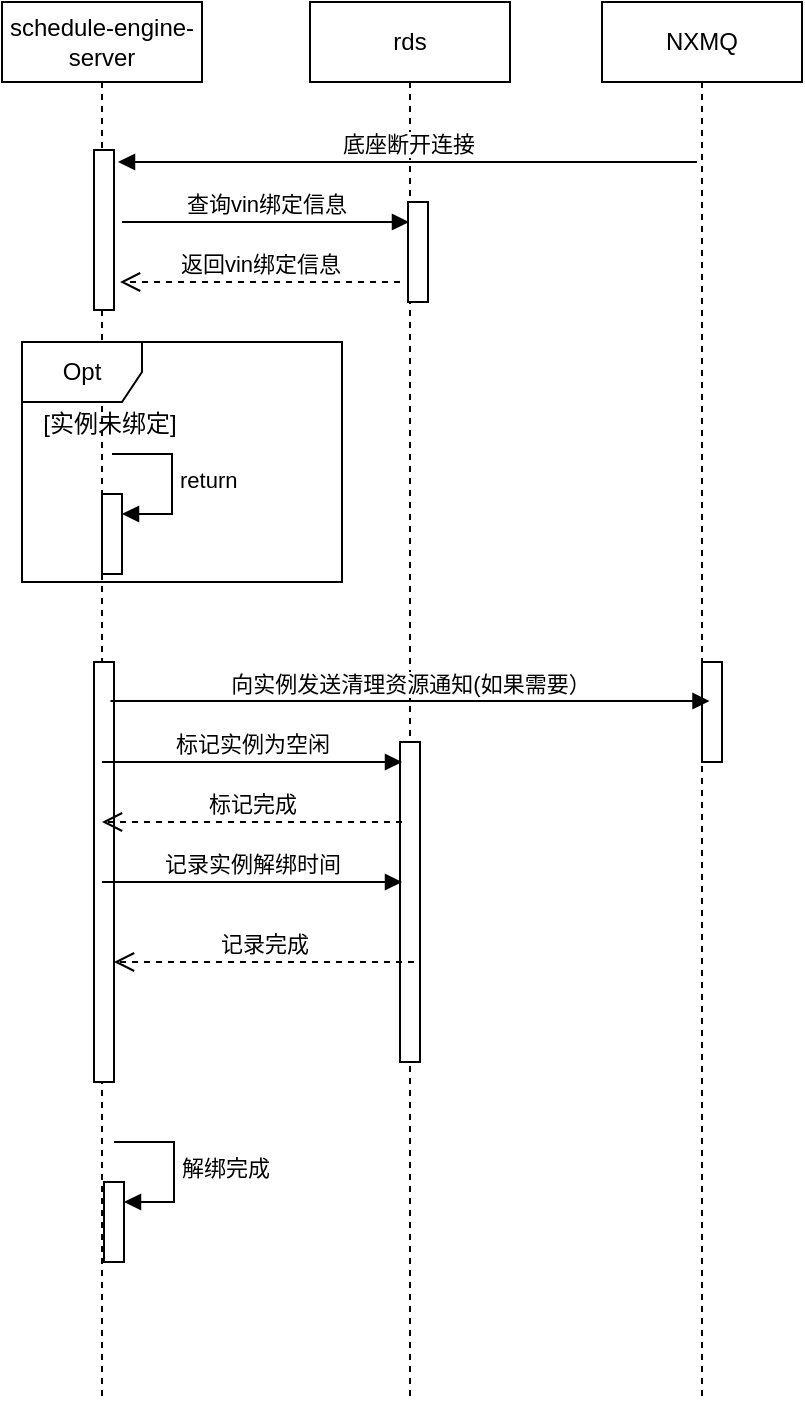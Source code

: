 <mxfile version="22.1.18" type="github">
  <diagram name="第 1 页" id="uwW60R4ZzoaPy8x_xTy0">
    <mxGraphModel dx="1040" dy="709" grid="1" gridSize="10" guides="1" tooltips="1" connect="1" arrows="1" fold="1" page="1" pageScale="1" pageWidth="827" pageHeight="1169" math="0" shadow="0">
      <root>
        <mxCell id="0" />
        <mxCell id="1" parent="0" />
        <mxCell id="IZtUaJsD1v50YrY6wFHG-2" value="schedule-engine-server" style="shape=umlLifeline;perimeter=lifelinePerimeter;whiteSpace=wrap;html=1;container=1;dropTarget=0;collapsible=0;recursiveResize=0;outlineConnect=0;portConstraint=eastwest;newEdgeStyle={&quot;curved&quot;:0,&quot;rounded&quot;:0};" parent="1" vertex="1">
          <mxGeometry x="240" y="80" width="100" height="700" as="geometry" />
        </mxCell>
        <mxCell id="IZtUaJsD1v50YrY6wFHG-24" value="" style="html=1;points=[[0,0,0,0,5],[0,1,0,0,-5],[1,0,0,0,5],[1,1,0,0,-5]];perimeter=orthogonalPerimeter;outlineConnect=0;targetShapes=umlLifeline;portConstraint=eastwest;newEdgeStyle={&quot;curved&quot;:0,&quot;rounded&quot;:0};" parent="IZtUaJsD1v50YrY6wFHG-2" vertex="1">
          <mxGeometry x="46" y="74" width="10" height="80" as="geometry" />
        </mxCell>
        <mxCell id="IZtUaJsD1v50YrY6wFHG-30" value="" style="html=1;points=[[0,0,0,0,5],[0,1,0,0,-5],[1,0,0,0,5],[1,1,0,0,-5]];perimeter=orthogonalPerimeter;outlineConnect=0;targetShapes=umlLifeline;portConstraint=eastwest;newEdgeStyle={&quot;curved&quot;:0,&quot;rounded&quot;:0};" parent="IZtUaJsD1v50YrY6wFHG-2" vertex="1">
          <mxGeometry x="46" y="330" width="10" height="210" as="geometry" />
        </mxCell>
        <mxCell id="VPXCZrhXrklLmBU8iqvO-5" value="" style="html=1;points=[[0,0,0,0,5],[0,1,0,0,-5],[1,0,0,0,5],[1,1,0,0,-5]];perimeter=orthogonalPerimeter;outlineConnect=0;targetShapes=umlLifeline;portConstraint=eastwest;newEdgeStyle={&quot;curved&quot;:0,&quot;rounded&quot;:0};" vertex="1" parent="IZtUaJsD1v50YrY6wFHG-2">
          <mxGeometry x="51" y="590" width="10" height="40" as="geometry" />
        </mxCell>
        <mxCell id="VPXCZrhXrklLmBU8iqvO-6" value="解绑完成" style="html=1;align=left;spacingLeft=2;endArrow=block;rounded=0;edgeStyle=orthogonalEdgeStyle;curved=0;rounded=0;" edge="1" target="VPXCZrhXrklLmBU8iqvO-5" parent="IZtUaJsD1v50YrY6wFHG-2">
          <mxGeometry relative="1" as="geometry">
            <mxPoint x="56" y="570" as="sourcePoint" />
            <Array as="points">
              <mxPoint x="86" y="600" />
            </Array>
          </mxGeometry>
        </mxCell>
        <mxCell id="IZtUaJsD1v50YrY6wFHG-3" value="rds" style="shape=umlLifeline;perimeter=lifelinePerimeter;whiteSpace=wrap;html=1;container=1;dropTarget=0;collapsible=0;recursiveResize=0;outlineConnect=0;portConstraint=eastwest;newEdgeStyle={&quot;curved&quot;:0,&quot;rounded&quot;:0};" parent="1" vertex="1">
          <mxGeometry x="394" y="80" width="100" height="700" as="geometry" />
        </mxCell>
        <mxCell id="IZtUaJsD1v50YrY6wFHG-31" value="" style="html=1;points=[[0,0,0,0,5],[0,1,0,0,-5],[1,0,0,0,5],[1,1,0,0,-5]];perimeter=orthogonalPerimeter;outlineConnect=0;targetShapes=umlLifeline;portConstraint=eastwest;newEdgeStyle={&quot;curved&quot;:0,&quot;rounded&quot;:0};" parent="IZtUaJsD1v50YrY6wFHG-3" vertex="1">
          <mxGeometry x="45" y="370" width="10" height="160" as="geometry" />
        </mxCell>
        <mxCell id="IZtUaJsD1v50YrY6wFHG-33" value="" style="html=1;points=[[0,0,0,0,5],[0,1,0,0,-5],[1,0,0,0,5],[1,1,0,0,-5]];perimeter=orthogonalPerimeter;outlineConnect=0;targetShapes=umlLifeline;portConstraint=eastwest;newEdgeStyle={&quot;curved&quot;:0,&quot;rounded&quot;:0};" parent="IZtUaJsD1v50YrY6wFHG-3" vertex="1">
          <mxGeometry x="49" y="100" width="10" height="50" as="geometry" />
        </mxCell>
        <mxCell id="IZtUaJsD1v50YrY6wFHG-4" value="NXMQ" style="shape=umlLifeline;perimeter=lifelinePerimeter;whiteSpace=wrap;html=1;container=1;dropTarget=0;collapsible=0;recursiveResize=0;outlineConnect=0;portConstraint=eastwest;newEdgeStyle={&quot;curved&quot;:0,&quot;rounded&quot;:0};" parent="1" vertex="1">
          <mxGeometry x="540" y="80" width="100" height="700" as="geometry" />
        </mxCell>
        <mxCell id="IZtUaJsD1v50YrY6wFHG-32" value="" style="html=1;points=[[0,0,0,0,5],[0,1,0,0,-5],[1,0,0,0,5],[1,1,0,0,-5]];perimeter=orthogonalPerimeter;outlineConnect=0;targetShapes=umlLifeline;portConstraint=eastwest;newEdgeStyle={&quot;curved&quot;:0,&quot;rounded&quot;:0};" parent="IZtUaJsD1v50YrY6wFHG-4" vertex="1">
          <mxGeometry x="50" y="330" width="10" height="50" as="geometry" />
        </mxCell>
        <mxCell id="IZtUaJsD1v50YrY6wFHG-5" value="底座断开连接" style="html=1;verticalAlign=bottom;endArrow=block;curved=0;rounded=0;" parent="1" edge="1">
          <mxGeometry width="80" relative="1" as="geometry">
            <mxPoint x="587.5" y="160" as="sourcePoint" />
            <mxPoint x="298" y="160" as="targetPoint" />
          </mxGeometry>
        </mxCell>
        <mxCell id="IZtUaJsD1v50YrY6wFHG-6" value="查询vin绑定信息" style="html=1;verticalAlign=bottom;endArrow=block;curved=0;rounded=0;" parent="1" target="IZtUaJsD1v50YrY6wFHG-3" edge="1">
          <mxGeometry width="80" relative="1" as="geometry">
            <mxPoint x="300" y="190" as="sourcePoint" />
            <mxPoint x="370" y="190" as="targetPoint" />
          </mxGeometry>
        </mxCell>
        <mxCell id="IZtUaJsD1v50YrY6wFHG-7" value="返回vin绑定信息" style="html=1;verticalAlign=bottom;endArrow=open;dashed=1;endSize=8;curved=0;rounded=0;" parent="1" edge="1">
          <mxGeometry relative="1" as="geometry">
            <mxPoint x="439" y="220" as="sourcePoint" />
            <mxPoint x="299" y="220" as="targetPoint" />
          </mxGeometry>
        </mxCell>
        <mxCell id="IZtUaJsD1v50YrY6wFHG-8" value="Opt" style="shape=umlFrame;whiteSpace=wrap;html=1;pointerEvents=0;" parent="1" vertex="1">
          <mxGeometry x="250" y="250" width="160" height="120" as="geometry" />
        </mxCell>
        <mxCell id="IZtUaJsD1v50YrY6wFHG-9" value="[实例未绑定]" style="text;html=1;strokeColor=none;fillColor=none;align=center;verticalAlign=middle;whiteSpace=wrap;rounded=0;" parent="1" vertex="1">
          <mxGeometry x="247" y="276" width="94" height="30" as="geometry" />
        </mxCell>
        <mxCell id="IZtUaJsD1v50YrY6wFHG-14" value="标记实例为空闲" style="html=1;verticalAlign=bottom;endArrow=block;curved=0;rounded=0;" parent="1" edge="1">
          <mxGeometry width="80" relative="1" as="geometry">
            <mxPoint x="290" y="460" as="sourcePoint" />
            <mxPoint x="440" y="460" as="targetPoint" />
            <mxPoint as="offset" />
          </mxGeometry>
        </mxCell>
        <mxCell id="IZtUaJsD1v50YrY6wFHG-15" value="标记完成" style="html=1;verticalAlign=bottom;endArrow=open;dashed=1;endSize=8;curved=0;rounded=0;" parent="1" edge="1">
          <mxGeometry relative="1" as="geometry">
            <mxPoint x="440" y="490" as="sourcePoint" />
            <mxPoint x="290" y="490" as="targetPoint" />
          </mxGeometry>
        </mxCell>
        <mxCell id="IZtUaJsD1v50YrY6wFHG-16" value="记录实例解绑时间" style="html=1;verticalAlign=bottom;endArrow=block;curved=0;rounded=0;" parent="1" edge="1">
          <mxGeometry width="80" relative="1" as="geometry">
            <mxPoint x="290" y="520" as="sourcePoint" />
            <mxPoint x="440" y="520" as="targetPoint" />
            <mxPoint as="offset" />
          </mxGeometry>
        </mxCell>
        <mxCell id="IZtUaJsD1v50YrY6wFHG-17" value="记录完成" style="html=1;verticalAlign=bottom;endArrow=open;dashed=1;endSize=8;curved=0;rounded=0;" parent="1" edge="1">
          <mxGeometry relative="1" as="geometry">
            <mxPoint x="446" y="560" as="sourcePoint" />
            <mxPoint x="296" y="560" as="targetPoint" />
          </mxGeometry>
        </mxCell>
        <mxCell id="IZtUaJsD1v50YrY6wFHG-19" value="向实例发送清理资源通知(如果需要）" style="html=1;verticalAlign=bottom;endArrow=block;curved=0;rounded=0;" parent="1" edge="1">
          <mxGeometry width="80" relative="1" as="geometry">
            <mxPoint x="294.25" y="429.5" as="sourcePoint" />
            <mxPoint x="593.75" y="429.5" as="targetPoint" />
          </mxGeometry>
        </mxCell>
        <mxCell id="VPXCZrhXrklLmBU8iqvO-2" value="" style="html=1;points=[[0,0,0,0,5],[0,1,0,0,-5],[1,0,0,0,5],[1,1,0,0,-5]];perimeter=orthogonalPerimeter;outlineConnect=0;targetShapes=umlLifeline;portConstraint=eastwest;newEdgeStyle={&quot;curved&quot;:0,&quot;rounded&quot;:0};" vertex="1" parent="1">
          <mxGeometry x="290" y="326" width="10" height="40" as="geometry" />
        </mxCell>
        <mxCell id="VPXCZrhXrklLmBU8iqvO-3" value="return" style="html=1;align=left;spacingLeft=2;endArrow=block;rounded=0;edgeStyle=orthogonalEdgeStyle;curved=0;rounded=0;" edge="1" target="VPXCZrhXrklLmBU8iqvO-2" parent="1">
          <mxGeometry relative="1" as="geometry">
            <mxPoint x="295" y="306" as="sourcePoint" />
            <Array as="points">
              <mxPoint x="325" y="336" />
            </Array>
          </mxGeometry>
        </mxCell>
      </root>
    </mxGraphModel>
  </diagram>
</mxfile>
